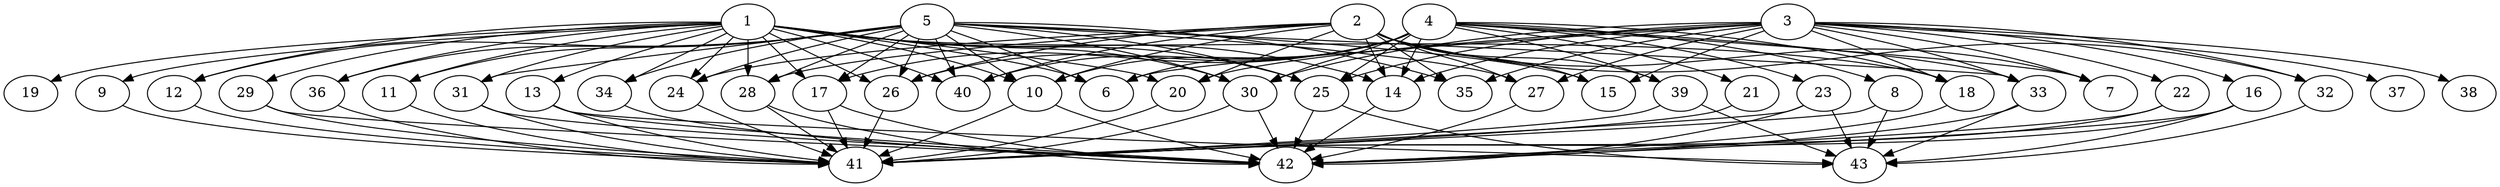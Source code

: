 // DAG (tier=3-complex, mode=data, n=43, ccr=0.535, fat=0.813, density=0.760, regular=0.212, jump=0.329, mindata=4194304, maxdata=33554432)
// DAG automatically generated by daggen at Sun Aug 24 16:33:35 2025
// /home/ermia/Project/Environments/daggen/bin/daggen --dot --ccr 0.535 --fat 0.813 --regular 0.212 --density 0.760 --jump 0.329 --mindata 4194304 --maxdata 33554432 -n 43 
digraph G {
  1 [size="8103687273706593280", alpha="0.01", expect_size="4051843636853296640"]
  1 -> 6 [size ="3106566085541888"]
  1 -> 9 [size ="3106566085541888"]
  1 -> 10 [size ="3106566085541888"]
  1 -> 11 [size ="3106566085541888"]
  1 -> 12 [size ="3106566085541888"]
  1 -> 13 [size ="3106566085541888"]
  1 -> 14 [size ="3106566085541888"]
  1 -> 17 [size ="3106566085541888"]
  1 -> 18 [size ="3106566085541888"]
  1 -> 19 [size ="3106566085541888"]
  1 -> 20 [size ="3106566085541888"]
  1 -> 24 [size ="3106566085541888"]
  1 -> 25 [size ="3106566085541888"]
  1 -> 26 [size ="3106566085541888"]
  1 -> 28 [size ="3106566085541888"]
  1 -> 29 [size ="3106566085541888"]
  1 -> 30 [size ="3106566085541888"]
  1 -> 31 [size ="3106566085541888"]
  1 -> 34 [size ="3106566085541888"]
  1 -> 36 [size ="3106566085541888"]
  1 -> 40 [size ="3106566085541888"]
  2 [size="11322297517165678592", alpha="0.04", expect_size="5661148758582839296"]
  2 -> 7 [size ="4071906021998592"]
  2 -> 10 [size ="4071906021998592"]
  2 -> 14 [size ="4071906021998592"]
  2 -> 15 [size ="4071906021998592"]
  2 -> 20 [size ="4071906021998592"]
  2 -> 24 [size ="4071906021998592"]
  2 -> 26 [size ="4071906021998592"]
  2 -> 27 [size ="4071906021998592"]
  2 -> 28 [size ="4071906021998592"]
  2 -> 32 [size ="4071906021998592"]
  2 -> 35 [size ="4071906021998592"]
  2 -> 39 [size ="4071906021998592"]
  2 -> 40 [size ="4071906021998592"]
  3 [size="774956274734333952000", alpha="0.18", expect_size="387478137367166976000"]
  3 -> 6 [size ="674954949427200"]
  3 -> 7 [size ="674954949427200"]
  3 -> 14 [size ="674954949427200"]
  3 -> 15 [size ="674954949427200"]
  3 -> 16 [size ="674954949427200"]
  3 -> 18 [size ="674954949427200"]
  3 -> 20 [size ="674954949427200"]
  3 -> 22 [size ="674954949427200"]
  3 -> 25 [size ="674954949427200"]
  3 -> 27 [size ="674954949427200"]
  3 -> 30 [size ="674954949427200"]
  3 -> 32 [size ="674954949427200"]
  3 -> 33 [size ="674954949427200"]
  3 -> 35 [size ="674954949427200"]
  3 -> 37 [size ="674954949427200"]
  3 -> 38 [size ="674954949427200"]
  4 [size="20689105491815663927296", alpha="0.15", expect_size="10344552745907831963648"]
  4 -> 6 [size ="6029081153896448"]
  4 -> 7 [size ="6029081153896448"]
  4 -> 8 [size ="6029081153896448"]
  4 -> 10 [size ="6029081153896448"]
  4 -> 14 [size ="6029081153896448"]
  4 -> 17 [size ="6029081153896448"]
  4 -> 18 [size ="6029081153896448"]
  4 -> 21 [size ="6029081153896448"]
  4 -> 23 [size ="6029081153896448"]
  4 -> 25 [size ="6029081153896448"]
  4 -> 26 [size ="6029081153896448"]
  4 -> 30 [size ="6029081153896448"]
  4 -> 33 [size ="6029081153896448"]
  4 -> 39 [size ="6029081153896448"]
  4 -> 40 [size ="6029081153896448"]
  5 [size="1382124079493570101248", alpha="0.13", expect_size="691062039746785050624"]
  5 -> 6 [size ="992631400169472"]
  5 -> 10 [size ="992631400169472"]
  5 -> 11 [size ="992631400169472"]
  5 -> 12 [size ="992631400169472"]
  5 -> 15 [size ="992631400169472"]
  5 -> 17 [size ="992631400169472"]
  5 -> 24 [size ="992631400169472"]
  5 -> 25 [size ="992631400169472"]
  5 -> 26 [size ="992631400169472"]
  5 -> 27 [size ="992631400169472"]
  5 -> 28 [size ="992631400169472"]
  5 -> 30 [size ="992631400169472"]
  5 -> 31 [size ="992631400169472"]
  5 -> 33 [size ="992631400169472"]
  5 -> 34 [size ="992631400169472"]
  5 -> 35 [size ="992631400169472"]
  5 -> 36 [size ="992631400169472"]
  5 -> 40 [size ="992631400169472"]
  6 [size="20188491995734033301504", alpha="0.02", expect_size="10094245997867016650752"]
  7 [size="209608295473347559424", alpha="0.11", expect_size="104804147736673779712"]
  8 [size="1723248905004397887488", alpha="0.16", expect_size="861624452502198943744"]
  8 -> 41 [size ="1149887433408512"]
  8 -> 43 [size ="1149887433408512"]
  9 [size="7033430543465576448", alpha="0.02", expect_size="3516715271732788224"]
  9 -> 41 [size ="2552595834994688"]
  10 [size="97091622680026944", alpha="0.18", expect_size="48545811340013472"]
  10 -> 41 [size ="5520345029148672"]
  10 -> 42 [size ="5520345029148672"]
  11 [size="507589047967809536000", alpha="0.18", expect_size="253794523983904768000"]
  11 -> 41 [size ="509055126732800"]
  12 [size="2895497732802171392", alpha="0.14", expect_size="1447748866401085696"]
  12 -> 41 [size ="2579297520844800"]
  13 [size="1774223760370482432", alpha="0.00", expect_size="887111880185241216"]
  13 -> 41 [size ="976817171202048"]
  13 -> 42 [size ="976817171202048"]
  13 -> 43 [size ="976817171202048"]
  14 [size="24916410408335581380608", alpha="0.18", expect_size="12458205204167790690304"]
  14 -> 42 [size ="6824648750661632"]
  15 [size="332720715839618240", alpha="0.01", expect_size="166360357919809120"]
  16 [size="5488494060488594817024", alpha="0.18", expect_size="2744247030244297408512"]
  16 -> 41 [size ="2489194232414208"]
  16 -> 42 [size ="2489194232414208"]
  16 -> 43 [size ="2489194232414208"]
  17 [size="1779350630366734080", alpha="0.19", expect_size="889675315183367040"]
  17 -> 41 [size ="786682450280448"]
  17 -> 42 [size ="786682450280448"]
  18 [size="28478044710983646052352", alpha="0.01", expect_size="14239022355491823026176"]
  18 -> 42 [size ="7460422651215872"]
  19 [size="9469203043519710", alpha="0.10", expect_size="4734601521759855"]
  20 [size="360204598659979520", alpha="0.04", expect_size="180102299329989760"]
  20 -> 41 [size ="8209835489230848"]
  21 [size="940509896684987219968", alpha="0.01", expect_size="470254948342493609984"]
  21 -> 41 [size ="767948742459392"]
  22 [size="607098060886629154816", alpha="0.19", expect_size="303549030443314577408"]
  22 -> 41 [size ="573582488895488"]
  22 -> 42 [size ="573582488895488"]
  23 [size="388868659499130421248", alpha="0.11", expect_size="194434329749565210624"]
  23 -> 41 [size ="426211616489472"]
  23 -> 42 [size ="426211616489472"]
  23 -> 43 [size ="426211616489472"]
  24 [size="18332916908032000000000", alpha="0.19", expect_size="9166458454016000000000"]
  24 -> 41 [size ="5562171392000000"]
  25 [size="7067015191954666496", alpha="0.10", expect_size="3533507595977333248"]
  25 -> 42 [size ="4008576863436800"]
  25 -> 43 [size ="4008576863436800"]
  26 [size="16461809558395238400", alpha="0.17", expect_size="8230904779197619200"]
  26 -> 41 [size ="6532585161228288"]
  27 [size="83249391286180512", alpha="0.08", expect_size="41624695643090256"]
  27 -> 42 [size ="2348473219284992"]
  28 [size="518416378261143552000", alpha="0.06", expect_size="259208189130571776000"]
  28 -> 41 [size ="516268700467200"]
  28 -> 42 [size ="516268700467200"]
  29 [size="27417039020652820", alpha="0.06", expect_size="13708519510326410"]
  29 -> 41 [size ="535931798945792"]
  29 -> 42 [size ="535931798945792"]
  30 [size="349791117015812800", alpha="0.03", expect_size="174895558507906400"]
  30 -> 41 [size ="300080313663488"]
  30 -> 42 [size ="300080313663488"]
  31 [size="126501924551323856", alpha="0.10", expect_size="63250962275661928"]
  31 -> 41 [size ="5589854603706368"]
  31 -> 42 [size ="5589854603706368"]
  32 [size="576297739026061248", alpha="0.15", expect_size="288148869513030624"]
  32 -> 43 [size ="610792072282112"]
  33 [size="7182560472614914048", alpha="0.11", expect_size="3591280236307457024"]
  33 -> 42 [size ="5185575480983552"]
  33 -> 43 [size ="5185575480983552"]
  34 [size="1243595632317835008", alpha="0.11", expect_size="621797816158917504"]
  34 -> 42 [size ="496069561548800"]
  35 [size="2580643560441249792000", alpha="0.09", expect_size="1290321780220624896000"]
  36 [size="60040084829291192", alpha="0.10", expect_size="30020042414645596"]
  36 -> 41 [size ="1603319889920000"]
  37 [size="2146353534915997335552", alpha="0.07", expect_size="1073176767457998667776"]
  38 [size="5545082622159355904000", alpha="0.04", expect_size="2772541311079677952000"]
  39 [size="1168945287161483776", alpha="0.08", expect_size="584472643580741888"]
  39 -> 41 [size ="1079499227660288"]
  39 -> 43 [size ="1079499227660288"]
  40 [size="6462461474731196416000", alpha="0.04", expect_size="3231230737365598208000"]
  41 [size="8525671009615872000000", alpha="0.14", expect_size="4262835504807936000000"]
  42 [size="2308744107841218936832", alpha="0.13", expect_size="1154372053920609468416"]
  43 [size="8045973100785547264", alpha="0.06", expect_size="4022986550392773632"]
}